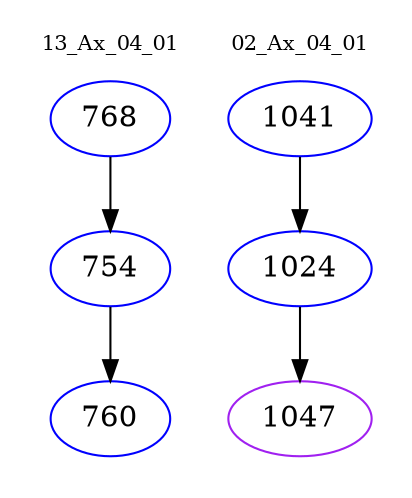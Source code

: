 digraph{
subgraph cluster_0 {
color = white
label = "13_Ax_04_01";
fontsize=10;
T0_768 [label="768", color="blue"]
T0_768 -> T0_754 [color="black"]
T0_754 [label="754", color="blue"]
T0_754 -> T0_760 [color="black"]
T0_760 [label="760", color="blue"]
}
subgraph cluster_1 {
color = white
label = "02_Ax_04_01";
fontsize=10;
T1_1041 [label="1041", color="blue"]
T1_1041 -> T1_1024 [color="black"]
T1_1024 [label="1024", color="blue"]
T1_1024 -> T1_1047 [color="black"]
T1_1047 [label="1047", color="purple"]
}
}
